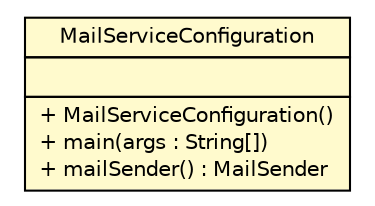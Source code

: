 #!/usr/local/bin/dot
#
# Class diagram 
# Generated by UMLGraph version R5_6 (http://www.umlgraph.org/)
#

digraph G {
	edge [fontname="Helvetica",fontsize=10,labelfontname="Helvetica",labelfontsize=10];
	node [fontname="Helvetica",fontsize=10,shape=plaintext];
	nodesep=0.25;
	ranksep=0.5;
	// broadcaststudio.spring.services.mail.MailServiceConfiguration
	c32 [label=<<table title="broadcaststudio.spring.services.mail.MailServiceConfiguration" border="0" cellborder="1" cellspacing="0" cellpadding="2" port="p" bgcolor="lemonChiffon" href="./MailServiceConfiguration.html">
		<tr><td><table border="0" cellspacing="0" cellpadding="1">
<tr><td align="center" balign="center"> MailServiceConfiguration </td></tr>
		</table></td></tr>
		<tr><td><table border="0" cellspacing="0" cellpadding="1">
<tr><td align="left" balign="left">  </td></tr>
		</table></td></tr>
		<tr><td><table border="0" cellspacing="0" cellpadding="1">
<tr><td align="left" balign="left"> + MailServiceConfiguration() </td></tr>
<tr><td align="left" balign="left"> + main(args : String[]) </td></tr>
<tr><td align="left" balign="left"> + mailSender() : MailSender </td></tr>
		</table></td></tr>
		</table>>, URL="./MailServiceConfiguration.html", fontname="Helvetica", fontcolor="black", fontsize=10.0];
}

